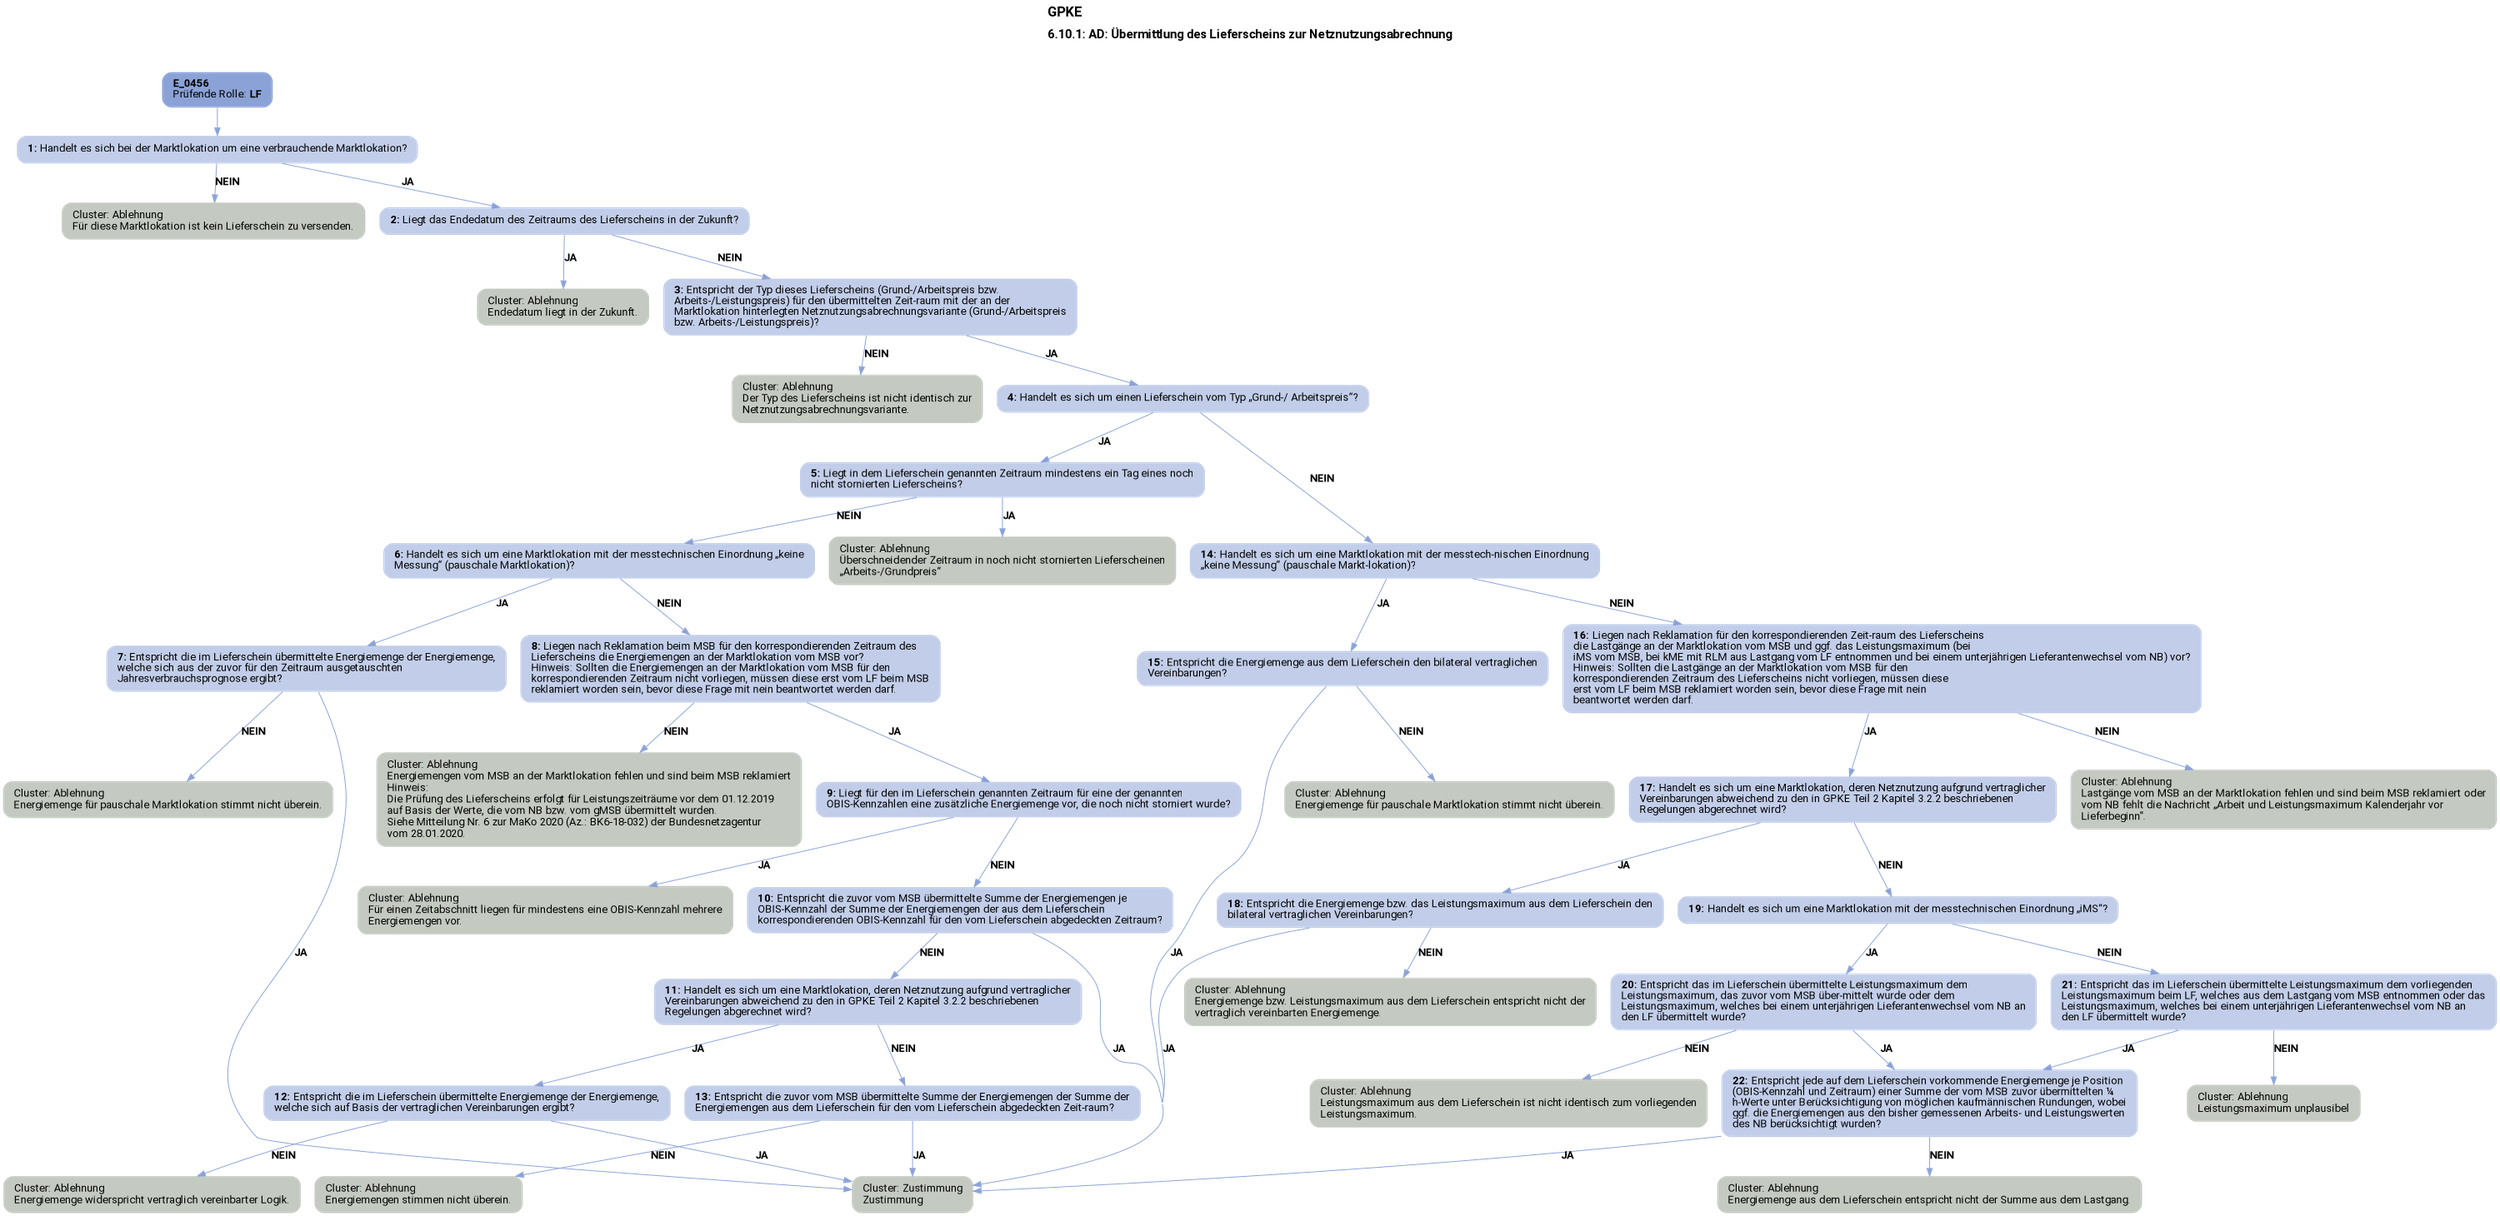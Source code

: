 digraph D {
    labelloc="t";
    label=<<B><FONT POINT-SIZE="18">GPKE</FONT></B><BR align="left"/><BR/><B><FONT POINT-SIZE="16">6.10.1: AD: Übermittlung des Lieferscheins zur Netznutzungsabrechnung</FONT></B><BR align="left"/><BR/><BR/><BR/>>;
    ratio="compress";
    concentrate=true;
    pack=true;
    rankdir=TB;
    packmode="array";
    size="20,20";
    fontsize=12;
    "Start" [margin="0.2,0.12", shape=box, style="filled,rounded", penwidth=0.0, fillcolor="#8ba2d7", label=<<B>E_0456</B><BR align="left"/><FONT>Prüfende Rolle: <B>LF</B></FONT><BR align="center"/>>, fontname="Roboto, sans-serif"];
    "1" [margin="0.2,0.12", shape=box, style="filled,rounded", penwidth=0.0, fillcolor="#c2cee9", label=<<B>1: </B>Handelt es sich bei der Marktlokation um eine verbrauchende Marktlokation?<BR align="left"/>>, fontname="Roboto, sans-serif"];
    "A01" [margin="0.2,0.12", shape=box, style="filled,rounded", penwidth=0.0, fillcolor="#c4cac1", label=<<FONT>Cluster: Ablehnung<BR align="left"/>Für diese Marktlokation ist kein Lieferschein zu versenden.<BR align="left"/></FONT>>, fontname="Roboto, sans-serif"];
    "2" [margin="0.2,0.12", shape=box, style="filled,rounded", penwidth=0.0, fillcolor="#c2cee9", label=<<B>2: </B>Liegt das Endedatum des Zeitraums des Lieferscheins in der Zukunft?<BR align="left"/>>, fontname="Roboto, sans-serif"];
    "A02" [margin="0.2,0.12", shape=box, style="filled,rounded", penwidth=0.0, fillcolor="#c4cac1", label=<<FONT>Cluster: Ablehnung<BR align="left"/>Endedatum liegt in der Zukunft.<BR align="left"/></FONT>>, fontname="Roboto, sans-serif"];
    "3" [margin="0.2,0.12", shape=box, style="filled,rounded", penwidth=0.0, fillcolor="#c2cee9", label=<<B>3: </B>Entspricht der Typ dieses Lieferscheins (Grund-/Arbeitspreis bzw.<BR align="left"/>Arbeits-/Leistungspreis) für den übermittelten Zeit-raum mit der an der<BR align="left"/>Marktlokation hinterlegten Netznutzungsabrechnungsvariante (Grund-/Arbeitspreis<BR align="left"/>bzw. Arbeits-/Leistungspreis)?<BR align="left"/>>, fontname="Roboto, sans-serif"];
    "A03" [margin="0.2,0.12", shape=box, style="filled,rounded", penwidth=0.0, fillcolor="#c4cac1", label=<<FONT>Cluster: Ablehnung<BR align="left"/>Der Typ des Lieferscheins ist nicht identisch zur<BR align="left"/>Netznutzungsabrechnungsvariante.<BR align="left"/></FONT>>, fontname="Roboto, sans-serif"];
    "4" [margin="0.2,0.12", shape=box, style="filled,rounded", penwidth=0.0, fillcolor="#c2cee9", label=<<B>4: </B>Handelt es sich um einen Lieferschein vom Typ „Grund-/ Arbeitspreis“?<BR align="left"/>>, fontname="Roboto, sans-serif"];
    "5" [margin="0.2,0.12", shape=box, style="filled,rounded", penwidth=0.0, fillcolor="#c2cee9", label=<<B>5: </B>Liegt in dem Lieferschein genannten Zeitraum mindestens ein Tag eines noch<BR align="left"/>nicht stornierten Lieferscheins?<BR align="left"/>>, fontname="Roboto, sans-serif"];
    "A04" [margin="0.2,0.12", shape=box, style="filled,rounded", penwidth=0.0, fillcolor="#c4cac1", label=<<FONT>Cluster: Ablehnung<BR align="left"/>Überschneidender Zeitraum in noch nicht stornierten Lieferscheinen<BR align="left"/>„Arbeits-/Grundpreis“<BR align="left"/></FONT>>, fontname="Roboto, sans-serif"];
    "6" [margin="0.2,0.12", shape=box, style="filled,rounded", penwidth=0.0, fillcolor="#c2cee9", label=<<B>6: </B>Handelt es sich um eine Marktlokation mit der messtechnischen Einordnung „keine<BR align="left"/>Messung“ (pauschale Marktlokation)?<BR align="left"/>>, fontname="Roboto, sans-serif"];
    "7" [margin="0.2,0.12", shape=box, style="filled,rounded", penwidth=0.0, fillcolor="#c2cee9", label=<<B>7: </B>Entspricht die im Lieferschein übermittelte Energiemenge der Energiemenge,<BR align="left"/>welche sich aus der zuvor für den Zeitraum ausgetauschten<BR align="left"/>Jahresverbrauchsprognose ergibt?<BR align="left"/>>, fontname="Roboto, sans-serif"];
    "A05" [margin="0.2,0.12", shape=box, style="filled,rounded", penwidth=0.0, fillcolor="#c4cac1", label=<<FONT>Cluster: Zustimmung<BR align="left"/>Zustimmung<BR align="left"/></FONT>>, fontname="Roboto, sans-serif"];
    "A06" [margin="0.2,0.12", shape=box, style="filled,rounded", penwidth=0.0, fillcolor="#c4cac1", label=<<FONT>Cluster: Ablehnung<BR align="left"/>Energiemenge für pauschale Marktlokation stimmt nicht überein.<BR align="left"/></FONT>>, fontname="Roboto, sans-serif"];
    "8" [margin="0.2,0.12", shape=box, style="filled,rounded", penwidth=0.0, fillcolor="#c2cee9", label=<<B>8: </B>Liegen nach Reklamation beim MSB für den korrespondierenden Zeitraum des<BR align="left"/>Lieferscheins die Energiemengen an der Marktlokation vom MSB vor?<BR align="left"/>Hinweis: Sollten die Energiemengen an der Marktlokation vom MSB für den<BR align="left"/>korrespondierenden Zeitraum nicht vorliegen, müssen diese erst vom LF beim MSB<BR align="left"/>reklamiert worden sein, bevor diese Frage mit nein beantwortet werden darf.<BR align="left"/>>, fontname="Roboto, sans-serif"];
    "A07" [margin="0.2,0.12", shape=box, style="filled,rounded", penwidth=0.0, fillcolor="#c4cac1", label=<<FONT>Cluster: Ablehnung<BR align="left"/>Energiemengen vom MSB an der Marktlokation fehlen und sind beim MSB reklamiert<BR align="left"/>Hinweis:<BR align="left"/>Die Prüfung des Lieferscheins erfolgt für Leistungszeiträume vor dem 01.12.2019<BR align="left"/>auf Basis der Werte, die vom NB bzw. vom gMSB übermittelt wurden.<BR align="left"/>Siehe Mitteilung Nr. 6 zur MaKo 2020 (Az.: BK6-18-032) der Bundesnetzagentur<BR align="left"/>vom 28.01.2020.<BR align="left"/></FONT>>, fontname="Roboto, sans-serif"];
    "9" [margin="0.2,0.12", shape=box, style="filled,rounded", penwidth=0.0, fillcolor="#c2cee9", label=<<B>9: </B>Liegt für den im Lieferschein genannten Zeitraum für eine der genannten<BR align="left"/>OBIS-Kennzahlen eine zusätzliche Energiemenge vor, die noch nicht storniert wurde?<BR align="left"/>>, fontname="Roboto, sans-serif"];
    "A08" [margin="0.2,0.12", shape=box, style="filled,rounded", penwidth=0.0, fillcolor="#c4cac1", label=<<FONT>Cluster: Ablehnung<BR align="left"/>Für einen Zeitabschnitt liegen für mindestens eine OBIS-Kennzahl mehrere<BR align="left"/>Energiemengen vor.<BR align="left"/></FONT>>, fontname="Roboto, sans-serif"];
    "10" [margin="0.2,0.12", shape=box, style="filled,rounded", penwidth=0.0, fillcolor="#c2cee9", label=<<B>10: </B>Entspricht die zuvor vom MSB übermittelte Summe der Energiemengen je<BR align="left"/>OBIS-Kennzahl der Summe der Energiemengen der aus dem Lieferschein<BR align="left"/>korrespondierenden OBIS-Kennzahl für den vom Lieferschein abgedeckten Zeitraum?<BR align="left"/>>, fontname="Roboto, sans-serif"];
    "11" [margin="0.2,0.12", shape=box, style="filled,rounded", penwidth=0.0, fillcolor="#c2cee9", label=<<B>11: </B>Handelt es sich um eine Marktlokation, deren Netznutzung aufgrund vertraglicher<BR align="left"/>Vereinbarungen abweichend zu den in GPKE Teil 2 Kapitel 3.2.2 beschriebenen<BR align="left"/>Regelungen abgerechnet wird?<BR align="left"/>>, fontname="Roboto, sans-serif"];
    "12" [margin="0.2,0.12", shape=box, style="filled,rounded", penwidth=0.0, fillcolor="#c2cee9", label=<<B>12: </B>Entspricht die im Lieferschein übermittelte Energiemenge der Energiemenge,<BR align="left"/>welche sich auf Basis der vertraglichen Vereinbarungen ergibt?<BR align="left"/>>, fontname="Roboto, sans-serif"];
    "A09" [margin="0.2,0.12", shape=box, style="filled,rounded", penwidth=0.0, fillcolor="#c4cac1", label=<<FONT>Cluster: Ablehnung<BR align="left"/>Energiemenge widerspricht vertraglich vereinbarter Logik.<BR align="left"/></FONT>>, fontname="Roboto, sans-serif"];
    "13" [margin="0.2,0.12", shape=box, style="filled,rounded", penwidth=0.0, fillcolor="#c2cee9", label=<<B>13: </B>Entspricht die zuvor vom MSB übermittelte Summe der Energiemengen der Summe der<BR align="left"/>Energiemengen aus dem Lieferschein für den vom Lieferschein abgedeckten Zeit-raum?<BR align="left"/>>, fontname="Roboto, sans-serif"];
    "A10" [margin="0.2,0.12", shape=box, style="filled,rounded", penwidth=0.0, fillcolor="#c4cac1", label=<<FONT>Cluster: Ablehnung<BR align="left"/>Energiemengen stimmen nicht überein.<BR align="left"/></FONT>>, fontname="Roboto, sans-serif"];
    "14" [margin="0.2,0.12", shape=box, style="filled,rounded", penwidth=0.0, fillcolor="#c2cee9", label=<<B>14: </B>Handelt es sich um eine Marktlokation mit der messtech-nischen Einordnung<BR align="left"/>„keine Messung“ (pauschale Markt-lokation)?<BR align="left"/>>, fontname="Roboto, sans-serif"];
    "15" [margin="0.2,0.12", shape=box, style="filled,rounded", penwidth=0.0, fillcolor="#c2cee9", label=<<B>15: </B>Entspricht die Energiemenge aus dem Lieferschein den bilateral vertraglichen<BR align="left"/>Vereinbarungen?<BR align="left"/>>, fontname="Roboto, sans-serif"];
    "A11" [margin="0.2,0.12", shape=box, style="filled,rounded", penwidth=0.0, fillcolor="#c4cac1", label=<<FONT>Cluster: Ablehnung<BR align="left"/>Energiemenge für pauschale Marktlokation stimmt nicht überein.<BR align="left"/></FONT>>, fontname="Roboto, sans-serif"];
    "16" [margin="0.2,0.12", shape=box, style="filled,rounded", penwidth=0.0, fillcolor="#c2cee9", label=<<B>16: </B>Liegen nach Reklamation für den korrespondierenden Zeit-raum des Lieferscheins<BR align="left"/>die Lastgänge an der Marktlokation vom MSB und ggf. das Leistungsmaximum (bei<BR align="left"/>iMS vom MSB, bei kME mit RLM aus Lastgang vom LF entnommen und bei einem unterjährigen Lieferantenwechsel vom NB) vor?<BR align="left"/>Hinweis: Sollten die Lastgänge an der Marktlokation vom MSB für den<BR align="left"/>korrespondierenden Zeitraum des Lieferscheins nicht vorliegen, müssen diese<BR align="left"/>erst vom LF beim MSB reklamiert worden sein, bevor diese Frage mit nein<BR align="left"/>beantwortet werden darf.<BR align="left"/>>, fontname="Roboto, sans-serif"];
    "A12" [margin="0.2,0.12", shape=box, style="filled,rounded", penwidth=0.0, fillcolor="#c4cac1", label=<<FONT>Cluster: Ablehnung<BR align="left"/>Lastgänge vom MSB an der Marktlokation fehlen und sind beim MSB reklamiert oder<BR align="left"/>vom NB fehlt die Nachricht „Arbeit und Leistungsmaximum Kalenderjahr vor<BR align="left"/>Lieferbeginn".<BR align="left"/></FONT>>, fontname="Roboto, sans-serif"];
    "17" [margin="0.2,0.12", shape=box, style="filled,rounded", penwidth=0.0, fillcolor="#c2cee9", label=<<B>17: </B>Handelt es sich um eine Marktlokation, deren Netznutzung aufgrund vertraglicher<BR align="left"/>Vereinbarungen abweichend zu den in GPKE Teil 2 Kapitel 3.2.2 beschriebenen<BR align="left"/>Regelungen abgerechnet wird?<BR align="left"/>>, fontname="Roboto, sans-serif"];
    "18" [margin="0.2,0.12", shape=box, style="filled,rounded", penwidth=0.0, fillcolor="#c2cee9", label=<<B>18: </B>Entspricht die Energiemenge bzw. das Leistungsmaximum aus dem Lieferschein den<BR align="left"/>bilateral vertraglichen Vereinbarungen?<BR align="left"/>>, fontname="Roboto, sans-serif"];
    "A13" [margin="0.2,0.12", shape=box, style="filled,rounded", penwidth=0.0, fillcolor="#c4cac1", label=<<FONT>Cluster: Ablehnung<BR align="left"/>Energiemenge bzw. Leistungsmaximum aus dem Lieferschein entspricht nicht der<BR align="left"/>vertraglich vereinbarten Energiemenge.<BR align="left"/></FONT>>, fontname="Roboto, sans-serif"];
    "19" [margin="0.2,0.12", shape=box, style="filled,rounded", penwidth=0.0, fillcolor="#c2cee9", label=<<B>19: </B>Handelt es sich um eine Marktlokation mit der messtechnischen Einordnung „iMS“?<BR align="left"/>>, fontname="Roboto, sans-serif"];
    "20" [margin="0.2,0.12", shape=box, style="filled,rounded", penwidth=0.0, fillcolor="#c2cee9", label=<<B>20: </B>Entspricht das im Lieferschein übermittelte Leistungsmaximum dem<BR align="left"/>Leistungsmaximum, das zuvor vom MSB über-mittelt wurde oder dem<BR align="left"/>Leistungsmaximum, welches bei einem unterjährigen Lieferantenwechsel vom NB an<BR align="left"/>den LF übermittelt wurde?<BR align="left"/>>, fontname="Roboto, sans-serif"];
    "A14" [margin="0.2,0.12", shape=box, style="filled,rounded", penwidth=0.0, fillcolor="#c4cac1", label=<<FONT>Cluster: Ablehnung<BR align="left"/>Leistungsmaximum aus dem Lieferschein ist nicht identisch zum vorliegenden<BR align="left"/>Leistungsmaximum.<BR align="left"/></FONT>>, fontname="Roboto, sans-serif"];
    "21" [margin="0.2,0.12", shape=box, style="filled,rounded", penwidth=0.0, fillcolor="#c2cee9", label=<<B>21: </B>Entspricht das im Lieferschein übermittelte Leistungsmaximum dem vorliegenden<BR align="left"/>Leistungsmaximum beim LF, welches aus dem Lastgang vom MSB entnommen oder das<BR align="left"/>Leistungsmaximum, welches bei einem unterjährigen Lieferantenwechsel vom NB an<BR align="left"/>den LF übermittelt wurde?<BR align="left"/>>, fontname="Roboto, sans-serif"];
    "A15" [margin="0.2,0.12", shape=box, style="filled,rounded", penwidth=0.0, fillcolor="#c4cac1", label=<<FONT>Cluster: Ablehnung<BR align="left"/>Leistungsmaximum unplausibel<BR align="left"/></FONT>>, fontname="Roboto, sans-serif"];
    "22" [margin="0.2,0.12", shape=box, style="filled,rounded", penwidth=0.0, fillcolor="#c2cee9", label=<<B>22: </B>Entspricht jede auf dem Lieferschein vorkommende Energiemenge je Position<BR align="left"/>(OBIS-Kennzahl und Zeitraum) einer Summe der vom MSB zuvor übermittelten ¼<BR align="left"/>h-Werte unter Berücksichtigung von möglichen kaufmännischen Rundungen, wobei<BR align="left"/>ggf. die Energiemengen aus den bisher gemessenen Arbeits- und Leistungswerten<BR align="left"/>des NB berücksichtigt wurden?<BR align="left"/>>, fontname="Roboto, sans-serif"];
    "A16" [margin="0.2,0.12", shape=box, style="filled,rounded", penwidth=0.0, fillcolor="#c4cac1", label=<<FONT>Cluster: Ablehnung<BR align="left"/>Energiemenge aus dem Lieferschein entspricht nicht der Summe aus dem Lastgang.<BR align="left"/></FONT>>, fontname="Roboto, sans-serif"];

    "Start" -> "1" [color="#88a0d6"];
    "1" -> "A01" [label=<<B>NEIN</B>>, color="#88a0d6", fontname="Roboto, sans-serif"];
    "1" -> "2" [label=<<B>JA</B>>, color="#88a0d6", fontname="Roboto, sans-serif"];
    "2" -> "A02" [label=<<B>JA</B>>, color="#88a0d6", fontname="Roboto, sans-serif"];
    "2" -> "3" [label=<<B>NEIN</B>>, color="#88a0d6", fontname="Roboto, sans-serif"];
    "3" -> "A03" [label=<<B>NEIN</B>>, color="#88a0d6", fontname="Roboto, sans-serif"];
    "3" -> "4" [label=<<B>JA</B>>, color="#88a0d6", fontname="Roboto, sans-serif"];
    "4" -> "5" [label=<<B>JA</B>>, color="#88a0d6", fontname="Roboto, sans-serif"];
    "4" -> "14" [label=<<B>NEIN</B>>, color="#88a0d6", fontname="Roboto, sans-serif"];
    "5" -> "A04" [label=<<B>JA</B>>, color="#88a0d6", fontname="Roboto, sans-serif"];
    "5" -> "6" [label=<<B>NEIN</B>>, color="#88a0d6", fontname="Roboto, sans-serif"];
    "6" -> "7" [label=<<B>JA</B>>, color="#88a0d6", fontname="Roboto, sans-serif"];
    "6" -> "8" [label=<<B>NEIN</B>>, color="#88a0d6", fontname="Roboto, sans-serif"];
    "7" -> "A05" [label=<<B>JA</B>>, color="#88a0d6", fontname="Roboto, sans-serif"];
    "7" -> "A06" [label=<<B>NEIN</B>>, color="#88a0d6", fontname="Roboto, sans-serif"];
    "8" -> "A07" [label=<<B>NEIN</B>>, color="#88a0d6", fontname="Roboto, sans-serif"];
    "8" -> "9" [label=<<B>JA</B>>, color="#88a0d6", fontname="Roboto, sans-serif"];
    "9" -> "A08" [label=<<B>JA</B>>, color="#88a0d6", fontname="Roboto, sans-serif"];
    "9" -> "10" [label=<<B>NEIN</B>>, color="#88a0d6", fontname="Roboto, sans-serif"];
    "10" -> "A05" [label=<<B>JA</B>>, color="#88a0d6", fontname="Roboto, sans-serif"];
    "10" -> "11" [label=<<B>NEIN</B>>, color="#88a0d6", fontname="Roboto, sans-serif"];
    "11" -> "12" [label=<<B>JA</B>>, color="#88a0d6", fontname="Roboto, sans-serif"];
    "11" -> "13" [label=<<B>NEIN</B>>, color="#88a0d6", fontname="Roboto, sans-serif"];
    "12" -> "A05" [label=<<B>JA</B>>, color="#88a0d6", fontname="Roboto, sans-serif"];
    "12" -> "A09" [label=<<B>NEIN</B>>, color="#88a0d6", fontname="Roboto, sans-serif"];
    "13" -> "A05" [label=<<B>JA</B>>, color="#88a0d6", fontname="Roboto, sans-serif"];
    "13" -> "A10" [label=<<B>NEIN</B>>, color="#88a0d6", fontname="Roboto, sans-serif"];
    "14" -> "15" [label=<<B>JA</B>>, color="#88a0d6", fontname="Roboto, sans-serif"];
    "14" -> "16" [label=<<B>NEIN</B>>, color="#88a0d6", fontname="Roboto, sans-serif"];
    "15" -> "A05" [label=<<B>JA</B>>, color="#88a0d6", fontname="Roboto, sans-serif"];
    "15" -> "A11" [label=<<B>NEIN</B>>, color="#88a0d6", fontname="Roboto, sans-serif"];
    "16" -> "A12" [label=<<B>NEIN</B>>, color="#88a0d6", fontname="Roboto, sans-serif"];
    "16" -> "17" [label=<<B>JA</B>>, color="#88a0d6", fontname="Roboto, sans-serif"];
    "17" -> "18" [label=<<B>JA</B>>, color="#88a0d6", fontname="Roboto, sans-serif"];
    "17" -> "19" [label=<<B>NEIN</B>>, color="#88a0d6", fontname="Roboto, sans-serif"];
    "18" -> "A05" [label=<<B>JA</B>>, color="#88a0d6", fontname="Roboto, sans-serif"];
    "18" -> "A13" [label=<<B>NEIN</B>>, color="#88a0d6", fontname="Roboto, sans-serif"];
    "19" -> "20" [label=<<B>JA</B>>, color="#88a0d6", fontname="Roboto, sans-serif"];
    "19" -> "21" [label=<<B>NEIN</B>>, color="#88a0d6", fontname="Roboto, sans-serif"];
    "20" -> "A14" [label=<<B>NEIN</B>>, color="#88a0d6", fontname="Roboto, sans-serif"];
    "20" -> "22" [label=<<B>JA</B>>, color="#88a0d6", fontname="Roboto, sans-serif"];
    "21" -> "A15" [label=<<B>NEIN</B>>, color="#88a0d6", fontname="Roboto, sans-serif"];
    "21" -> "22" [label=<<B>JA</B>>, color="#88a0d6", fontname="Roboto, sans-serif"];
    "22" -> "A05" [label=<<B>JA</B>>, color="#88a0d6", fontname="Roboto, sans-serif"];
    "22" -> "A16" [label=<<B>NEIN</B>>, color="#88a0d6", fontname="Roboto, sans-serif"];

    bgcolor="transparent";
fontname="Roboto, sans-serif";
}